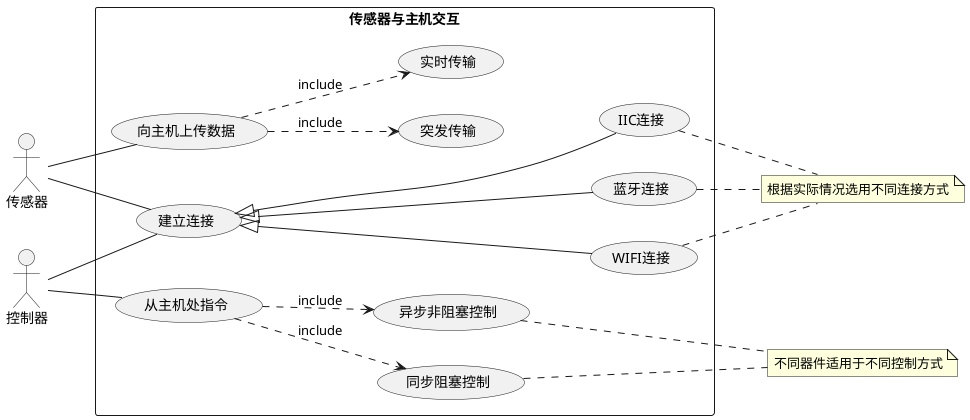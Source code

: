@startuml 传感器与主机交互
left to right direction
skinparam packageStyle rectangle
actor 传感器 as sensor
actor 控制器 as controller
rectangle 传感器与主机交互{
    sensor -- (建立连接)
    sensor -- (向主机上传数据)
    (向主机上传数据) .-> (实时传输):include
    (向主机上传数据) .-> (突发传输):include
    controller -- (建立连接)
    controller -- (从主机处指令)
    (从主机处指令) .-> (同步阻塞控制):include
    (从主机处指令) .-> (异步非阻塞控制):include
    (建立连接) <|--- (IIC连接)
    (建立连接) <|--- (蓝牙连接)
    (建立连接) <|--- (WIFI连接)
    
}
note "根据实际情况选用不同连接方式" as N1
(IIC连接) .. N1
(蓝牙连接) .. N1
(WIFI连接) .. N1
note "不同器件适用于不同控制方式" as N2
(同步阻塞控制) ... N2
(异步非阻塞控制) .. N2
@enduml